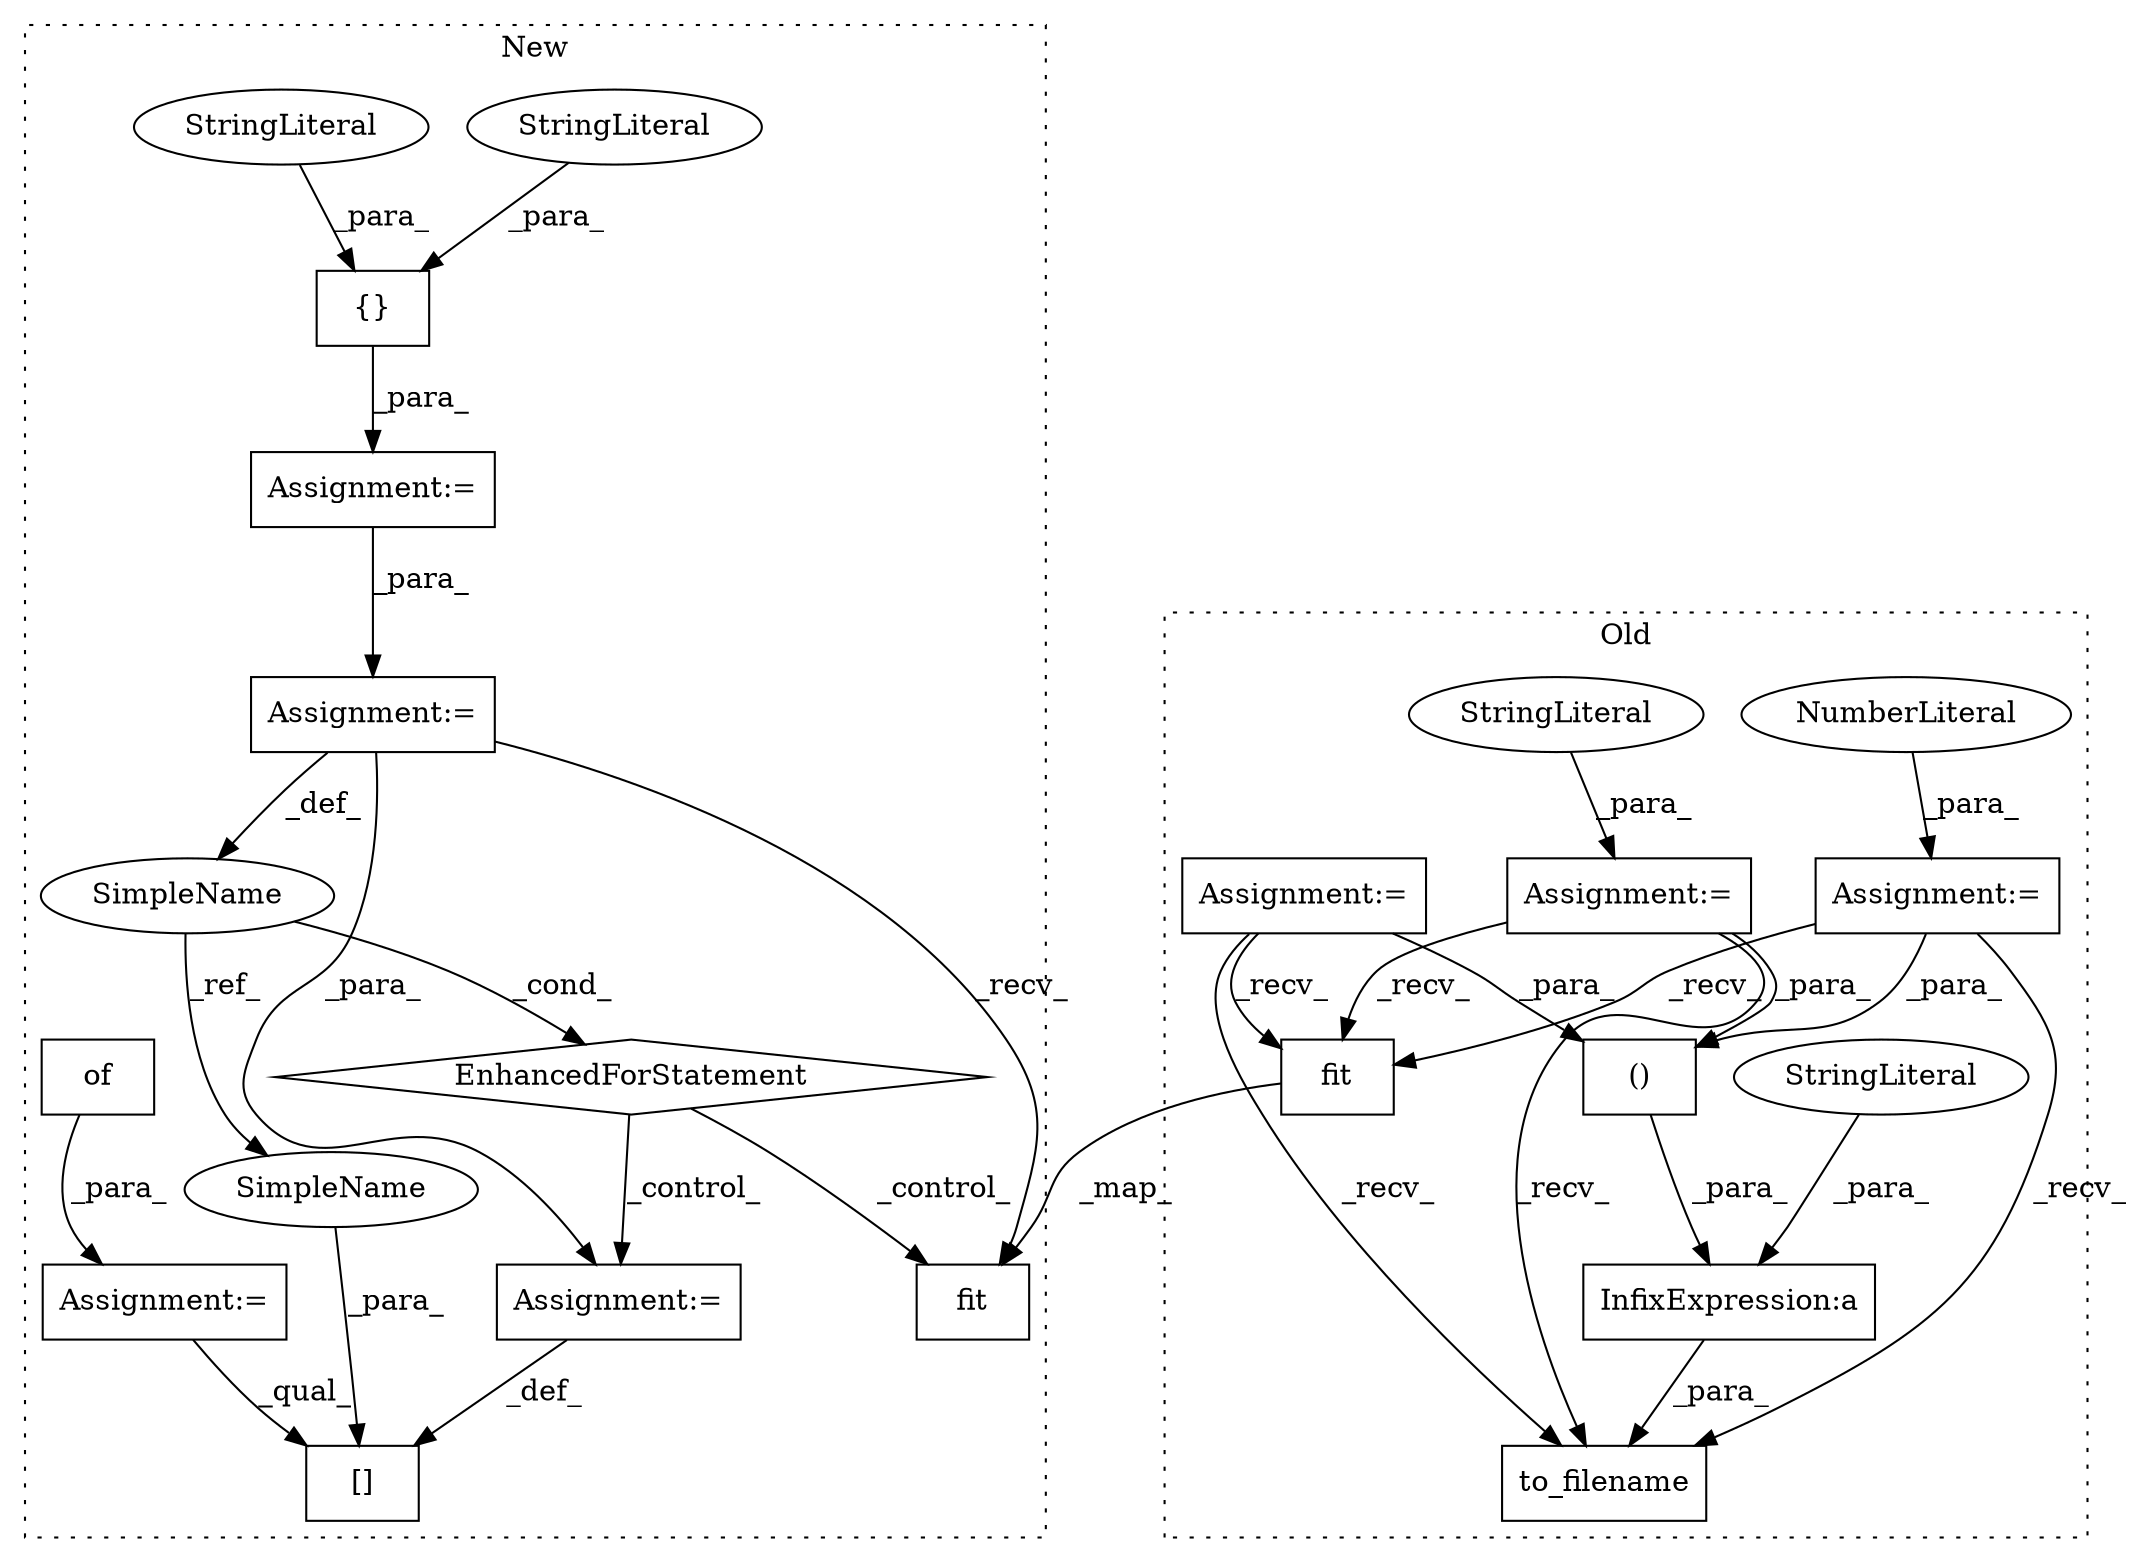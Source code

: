 digraph G {
subgraph cluster0 {
1 [label="to_filename" a="32" s="1256,1370" l="12,2" shape="box"];
3 [label="InfixExpression:a" a="27" s="1316" l="8" shape="box"];
4 [label="()" a="106" s="1324" l="46" shape="box"];
5 [label="StringLiteral" a="45" s="1268" l="48" shape="ellipse"];
6 [label="Assignment:=" a="7" s="1031" l="1" shape="box"];
9 [label="fit" a="32" s="1185,1204" l="4,1" shape="box"];
11 [label="NumberLiteral" a="34" s="1032" l="3" shape="ellipse"];
19 [label="Assignment:=" a="7" s="1009" l="1" shape="box"];
20 [label="StringLiteral" a="45" s="1010" l="7" shape="ellipse"];
21 [label="Assignment:=" a="7" s="1046" l="1" shape="box"];
label = "Old";
style="dotted";
}
subgraph cluster1 {
2 [label="[]" a="2" s="1768,1784" l="9,1" shape="box"];
7 [label="SimpleName" a="42" s="1614" l="7" shape="ellipse"];
8 [label="fit" a="32" s="1740,1759" l="4,1" shape="box"];
10 [label="{}" a="4" s="1501,1524" l="1,1" shape="box"];
12 [label="EnhancedForStatement" a="70" s="1554,1633" l="53,2" shape="diamond"];
13 [label="StringLiteral" a="45" s="1517" l="7" shape="ellipse"];
14 [label="StringLiteral" a="45" s="1502" l="14" shape="ellipse"];
15 [label="of" a="32" s="1544" l="4" shape="box"];
16 [label="Assignment:=" a="7" s="1785" l="1" shape="box"];
17 [label="Assignment:=" a="7" s="1539" l="1" shape="box"];
18 [label="Assignment:=" a="7" s="1554,1633" l="53,2" shape="box"];
22 [label="Assignment:=" a="7" s="1488" l="1" shape="box"];
23 [label="SimpleName" a="42" s="1777" l="7" shape="ellipse"];
label = "New";
style="dotted";
}
3 -> 1 [label="_para_"];
4 -> 3 [label="_para_"];
5 -> 3 [label="_para_"];
6 -> 1 [label="_recv_"];
6 -> 9 [label="_recv_"];
6 -> 4 [label="_para_"];
7 -> 12 [label="_cond_"];
7 -> 23 [label="_ref_"];
9 -> 8 [label="_map_"];
10 -> 22 [label="_para_"];
11 -> 6 [label="_para_"];
12 -> 16 [label="_control_"];
12 -> 8 [label="_control_"];
13 -> 10 [label="_para_"];
14 -> 10 [label="_para_"];
15 -> 17 [label="_para_"];
16 -> 2 [label="_def_"];
17 -> 2 [label="_qual_"];
18 -> 7 [label="_def_"];
18 -> 16 [label="_para_"];
18 -> 8 [label="_recv_"];
19 -> 4 [label="_para_"];
19 -> 1 [label="_recv_"];
19 -> 9 [label="_recv_"];
20 -> 19 [label="_para_"];
21 -> 9 [label="_recv_"];
21 -> 1 [label="_recv_"];
21 -> 4 [label="_para_"];
22 -> 18 [label="_para_"];
23 -> 2 [label="_para_"];
}